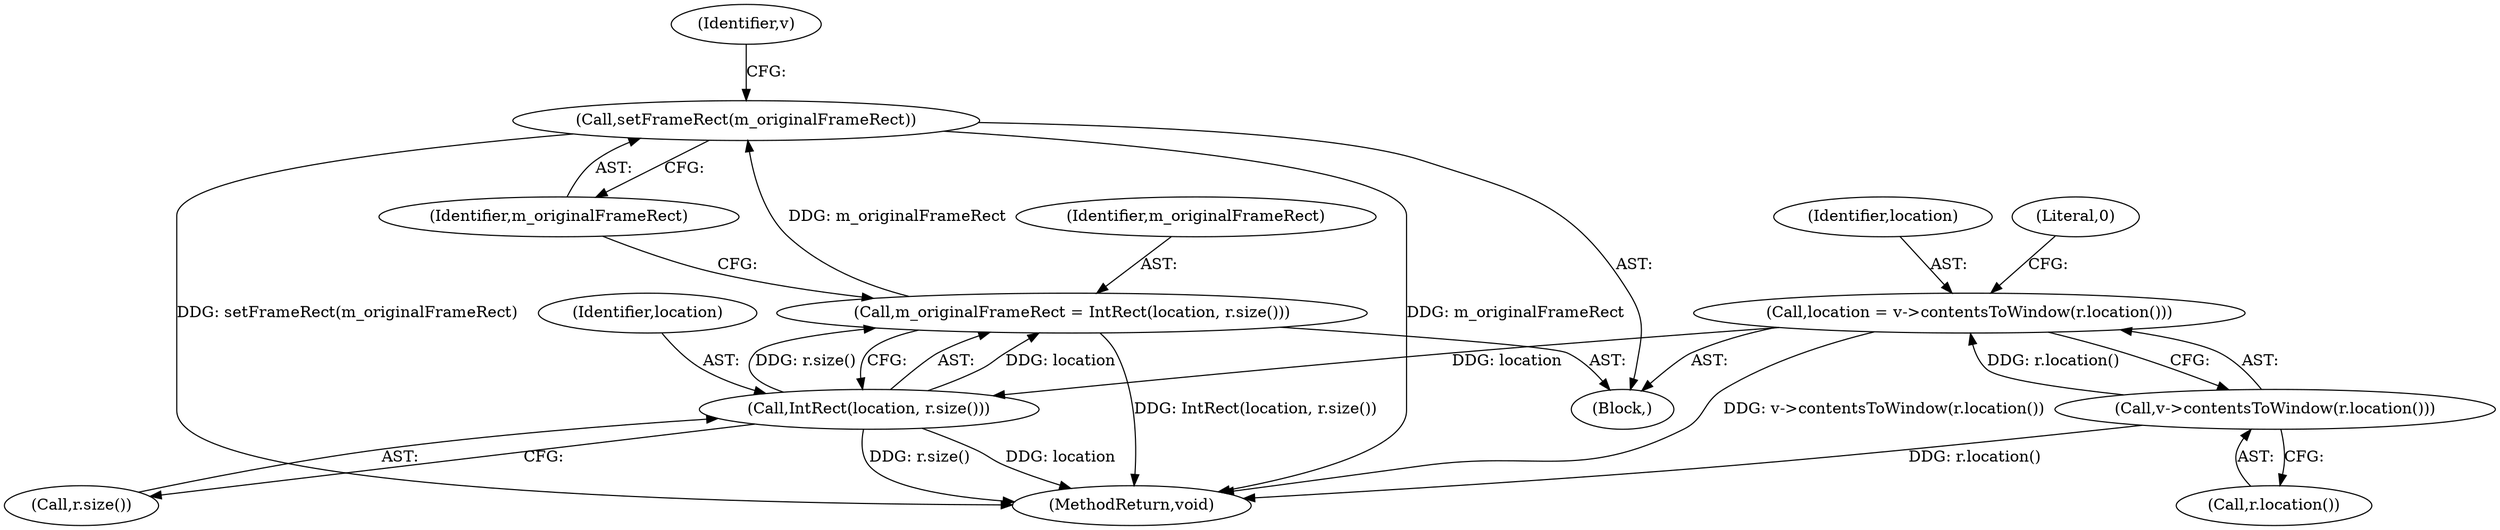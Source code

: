 digraph "1_Chrome_c7e50b5ef454efd6ab9527d795442c213eeb6afa_1@del" {
"1000127" [label="(Call,setFrameRect(m_originalFrameRect))"];
"1000122" [label="(Call,m_originalFrameRect = IntRect(location, r.size()))"];
"1000124" [label="(Call,IntRect(location, r.size()))"];
"1000115" [label="(Call,location = v->contentsToWindow(r.location()))"];
"1000117" [label="(Call,v->contentsToWindow(r.location()))"];
"1000127" [label="(Call,setFrameRect(m_originalFrameRect))"];
"1000104" [label="(Block,)"];
"1000118" [label="(Call,r.location())"];
"1000123" [label="(Identifier,m_originalFrameRect)"];
"1000131" [label="(MethodReturn,void)"];
"1000126" [label="(Call,r.size())"];
"1000115" [label="(Call,location = v->contentsToWindow(r.location()))"];
"1000116" [label="(Identifier,location)"];
"1000124" [label="(Call,IntRect(location, r.size()))"];
"1000120" [label="(Literal,0)"];
"1000128" [label="(Identifier,m_originalFrameRect)"];
"1000125" [label="(Identifier,location)"];
"1000122" [label="(Call,m_originalFrameRect = IntRect(location, r.size()))"];
"1000130" [label="(Identifier,v)"];
"1000117" [label="(Call,v->contentsToWindow(r.location()))"];
"1000127" -> "1000104"  [label="AST: "];
"1000127" -> "1000128"  [label="CFG: "];
"1000128" -> "1000127"  [label="AST: "];
"1000130" -> "1000127"  [label="CFG: "];
"1000127" -> "1000131"  [label="DDG: setFrameRect(m_originalFrameRect)"];
"1000127" -> "1000131"  [label="DDG: m_originalFrameRect"];
"1000122" -> "1000127"  [label="DDG: m_originalFrameRect"];
"1000122" -> "1000104"  [label="AST: "];
"1000122" -> "1000124"  [label="CFG: "];
"1000123" -> "1000122"  [label="AST: "];
"1000124" -> "1000122"  [label="AST: "];
"1000128" -> "1000122"  [label="CFG: "];
"1000122" -> "1000131"  [label="DDG: IntRect(location, r.size())"];
"1000124" -> "1000122"  [label="DDG: location"];
"1000124" -> "1000122"  [label="DDG: r.size()"];
"1000124" -> "1000126"  [label="CFG: "];
"1000125" -> "1000124"  [label="AST: "];
"1000126" -> "1000124"  [label="AST: "];
"1000124" -> "1000131"  [label="DDG: location"];
"1000124" -> "1000131"  [label="DDG: r.size()"];
"1000115" -> "1000124"  [label="DDG: location"];
"1000115" -> "1000104"  [label="AST: "];
"1000115" -> "1000117"  [label="CFG: "];
"1000116" -> "1000115"  [label="AST: "];
"1000117" -> "1000115"  [label="AST: "];
"1000120" -> "1000115"  [label="CFG: "];
"1000115" -> "1000131"  [label="DDG: v->contentsToWindow(r.location())"];
"1000117" -> "1000115"  [label="DDG: r.location()"];
"1000117" -> "1000118"  [label="CFG: "];
"1000118" -> "1000117"  [label="AST: "];
"1000117" -> "1000131"  [label="DDG: r.location()"];
}
